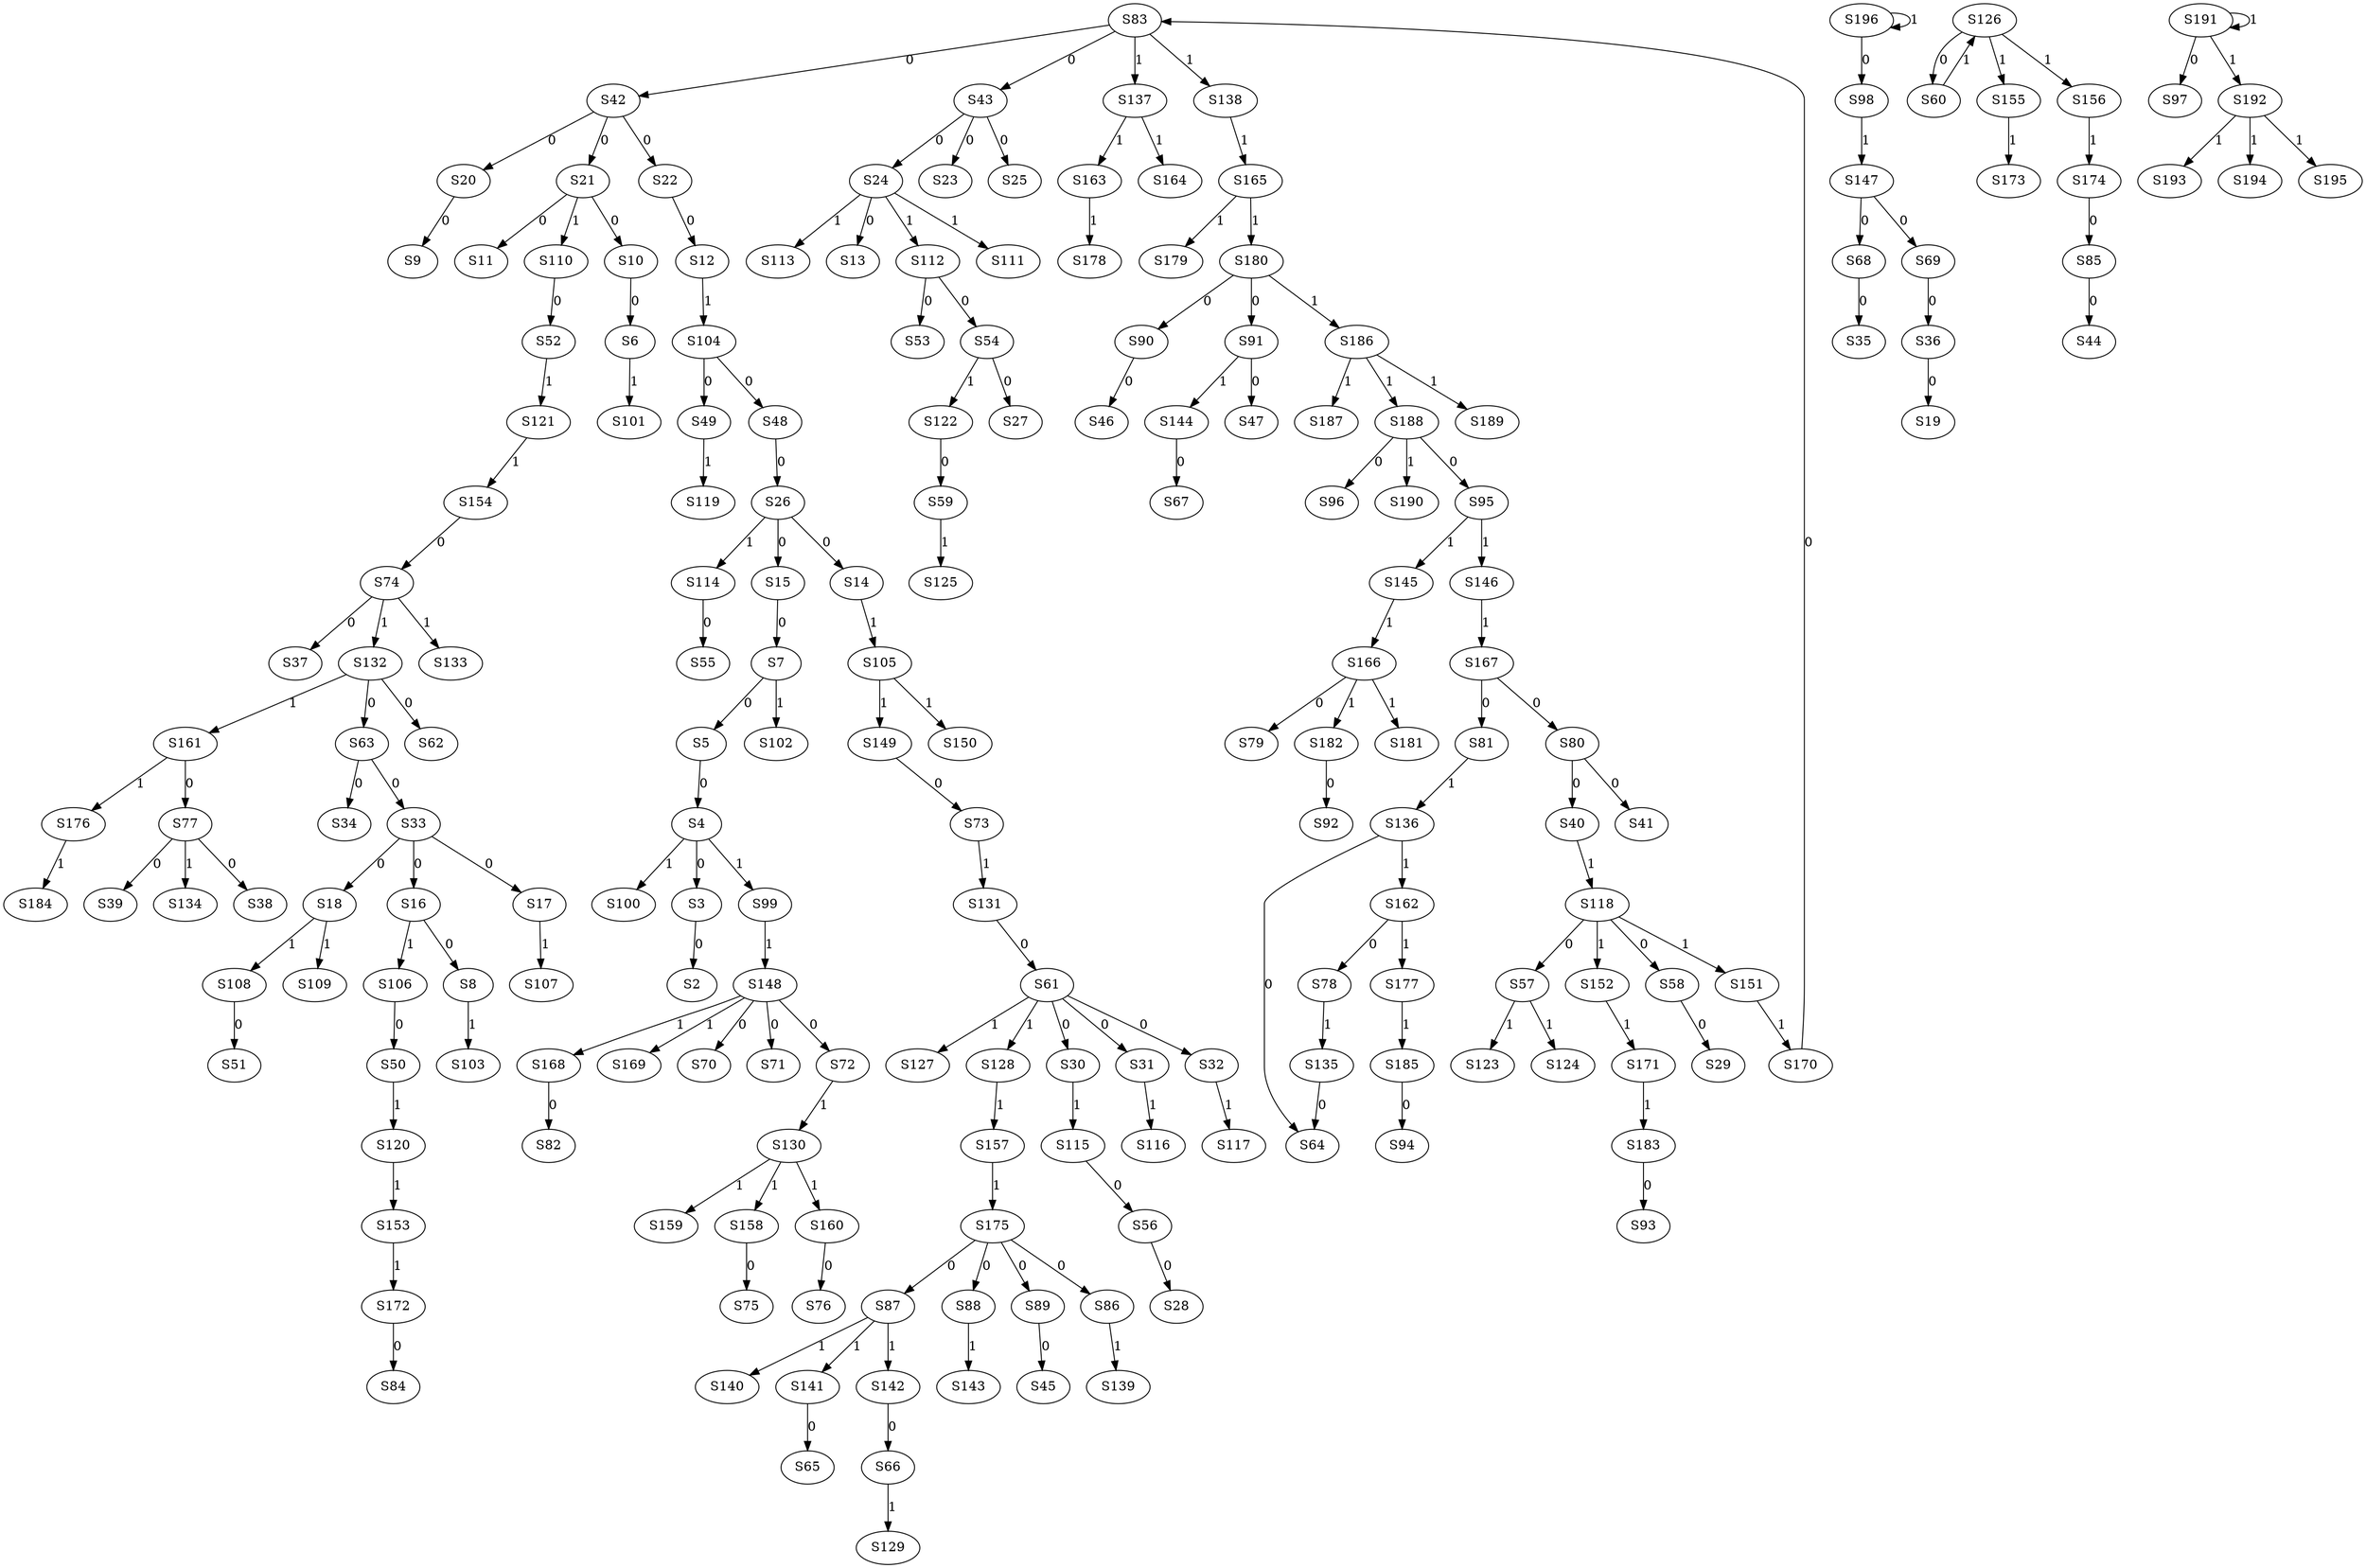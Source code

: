 strict digraph {
	S3 -> S2 [ label = 0 ];
	S4 -> S3 [ label = 0 ];
	S5 -> S4 [ label = 0 ];
	S7 -> S5 [ label = 0 ];
	S10 -> S6 [ label = 0 ];
	S15 -> S7 [ label = 0 ];
	S16 -> S8 [ label = 0 ];
	S20 -> S9 [ label = 0 ];
	S21 -> S10 [ label = 0 ];
	S21 -> S11 [ label = 0 ];
	S22 -> S12 [ label = 0 ];
	S24 -> S13 [ label = 0 ];
	S26 -> S14 [ label = 0 ];
	S26 -> S15 [ label = 0 ];
	S33 -> S16 [ label = 0 ];
	S33 -> S17 [ label = 0 ];
	S33 -> S18 [ label = 0 ];
	S36 -> S19 [ label = 0 ];
	S42 -> S20 [ label = 0 ];
	S42 -> S21 [ label = 0 ];
	S42 -> S22 [ label = 0 ];
	S43 -> S23 [ label = 0 ];
	S43 -> S24 [ label = 0 ];
	S43 -> S25 [ label = 0 ];
	S48 -> S26 [ label = 0 ];
	S54 -> S27 [ label = 0 ];
	S56 -> S28 [ label = 0 ];
	S58 -> S29 [ label = 0 ];
	S61 -> S30 [ label = 0 ];
	S61 -> S31 [ label = 0 ];
	S61 -> S32 [ label = 0 ];
	S63 -> S33 [ label = 0 ];
	S63 -> S34 [ label = 0 ];
	S68 -> S35 [ label = 0 ];
	S69 -> S36 [ label = 0 ];
	S74 -> S37 [ label = 0 ];
	S77 -> S38 [ label = 0 ];
	S77 -> S39 [ label = 0 ];
	S80 -> S40 [ label = 0 ];
	S80 -> S41 [ label = 0 ];
	S83 -> S42 [ label = 0 ];
	S83 -> S43 [ label = 0 ];
	S85 -> S44 [ label = 0 ];
	S89 -> S45 [ label = 0 ];
	S90 -> S46 [ label = 0 ];
	S91 -> S47 [ label = 0 ];
	S104 -> S48 [ label = 0 ];
	S104 -> S49 [ label = 0 ];
	S106 -> S50 [ label = 0 ];
	S108 -> S51 [ label = 0 ];
	S110 -> S52 [ label = 0 ];
	S112 -> S53 [ label = 0 ];
	S112 -> S54 [ label = 0 ];
	S114 -> S55 [ label = 0 ];
	S115 -> S56 [ label = 0 ];
	S118 -> S57 [ label = 0 ];
	S118 -> S58 [ label = 0 ];
	S122 -> S59 [ label = 0 ];
	S126 -> S60 [ label = 0 ];
	S131 -> S61 [ label = 0 ];
	S132 -> S62 [ label = 0 ];
	S132 -> S63 [ label = 0 ];
	S136 -> S64 [ label = 0 ];
	S141 -> S65 [ label = 0 ];
	S142 -> S66 [ label = 0 ];
	S144 -> S67 [ label = 0 ];
	S147 -> S68 [ label = 0 ];
	S147 -> S69 [ label = 0 ];
	S148 -> S70 [ label = 0 ];
	S148 -> S71 [ label = 0 ];
	S148 -> S72 [ label = 0 ];
	S149 -> S73 [ label = 0 ];
	S154 -> S74 [ label = 0 ];
	S158 -> S75 [ label = 0 ];
	S160 -> S76 [ label = 0 ];
	S161 -> S77 [ label = 0 ];
	S162 -> S78 [ label = 0 ];
	S166 -> S79 [ label = 0 ];
	S167 -> S80 [ label = 0 ];
	S167 -> S81 [ label = 0 ];
	S168 -> S82 [ label = 0 ];
	S170 -> S83 [ label = 0 ];
	S172 -> S84 [ label = 0 ];
	S174 -> S85 [ label = 0 ];
	S175 -> S86 [ label = 0 ];
	S175 -> S87 [ label = 0 ];
	S175 -> S88 [ label = 0 ];
	S175 -> S89 [ label = 0 ];
	S180 -> S90 [ label = 0 ];
	S180 -> S91 [ label = 0 ];
	S182 -> S92 [ label = 0 ];
	S183 -> S93 [ label = 0 ];
	S185 -> S94 [ label = 0 ];
	S188 -> S95 [ label = 0 ];
	S188 -> S96 [ label = 0 ];
	S191 -> S97 [ label = 0 ];
	S196 -> S98 [ label = 0 ];
	S4 -> S99 [ label = 1 ];
	S4 -> S100 [ label = 1 ];
	S6 -> S101 [ label = 1 ];
	S7 -> S102 [ label = 1 ];
	S8 -> S103 [ label = 1 ];
	S12 -> S104 [ label = 1 ];
	S14 -> S105 [ label = 1 ];
	S16 -> S106 [ label = 1 ];
	S17 -> S107 [ label = 1 ];
	S18 -> S108 [ label = 1 ];
	S18 -> S109 [ label = 1 ];
	S21 -> S110 [ label = 1 ];
	S24 -> S111 [ label = 1 ];
	S24 -> S112 [ label = 1 ];
	S24 -> S113 [ label = 1 ];
	S26 -> S114 [ label = 1 ];
	S30 -> S115 [ label = 1 ];
	S31 -> S116 [ label = 1 ];
	S32 -> S117 [ label = 1 ];
	S40 -> S118 [ label = 1 ];
	S49 -> S119 [ label = 1 ];
	S50 -> S120 [ label = 1 ];
	S52 -> S121 [ label = 1 ];
	S54 -> S122 [ label = 1 ];
	S57 -> S123 [ label = 1 ];
	S57 -> S124 [ label = 1 ];
	S59 -> S125 [ label = 1 ];
	S60 -> S126 [ label = 1 ];
	S61 -> S127 [ label = 1 ];
	S61 -> S128 [ label = 1 ];
	S66 -> S129 [ label = 1 ];
	S72 -> S130 [ label = 1 ];
	S73 -> S131 [ label = 1 ];
	S74 -> S132 [ label = 1 ];
	S74 -> S133 [ label = 1 ];
	S77 -> S134 [ label = 1 ];
	S78 -> S135 [ label = 1 ];
	S81 -> S136 [ label = 1 ];
	S83 -> S137 [ label = 1 ];
	S83 -> S138 [ label = 1 ];
	S86 -> S139 [ label = 1 ];
	S87 -> S140 [ label = 1 ];
	S87 -> S141 [ label = 1 ];
	S87 -> S142 [ label = 1 ];
	S88 -> S143 [ label = 1 ];
	S91 -> S144 [ label = 1 ];
	S95 -> S145 [ label = 1 ];
	S95 -> S146 [ label = 1 ];
	S98 -> S147 [ label = 1 ];
	S99 -> S148 [ label = 1 ];
	S105 -> S149 [ label = 1 ];
	S105 -> S150 [ label = 1 ];
	S118 -> S151 [ label = 1 ];
	S118 -> S152 [ label = 1 ];
	S120 -> S153 [ label = 1 ];
	S121 -> S154 [ label = 1 ];
	S126 -> S155 [ label = 1 ];
	S126 -> S156 [ label = 1 ];
	S128 -> S157 [ label = 1 ];
	S130 -> S158 [ label = 1 ];
	S130 -> S159 [ label = 1 ];
	S130 -> S160 [ label = 1 ];
	S132 -> S161 [ label = 1 ];
	S136 -> S162 [ label = 1 ];
	S137 -> S163 [ label = 1 ];
	S137 -> S164 [ label = 1 ];
	S138 -> S165 [ label = 1 ];
	S145 -> S166 [ label = 1 ];
	S146 -> S167 [ label = 1 ];
	S148 -> S168 [ label = 1 ];
	S148 -> S169 [ label = 1 ];
	S151 -> S170 [ label = 1 ];
	S152 -> S171 [ label = 1 ];
	S153 -> S172 [ label = 1 ];
	S155 -> S173 [ label = 1 ];
	S156 -> S174 [ label = 1 ];
	S157 -> S175 [ label = 1 ];
	S161 -> S176 [ label = 1 ];
	S162 -> S177 [ label = 1 ];
	S163 -> S178 [ label = 1 ];
	S165 -> S179 [ label = 1 ];
	S165 -> S180 [ label = 1 ];
	S166 -> S181 [ label = 1 ];
	S166 -> S182 [ label = 1 ];
	S171 -> S183 [ label = 1 ];
	S176 -> S184 [ label = 1 ];
	S177 -> S185 [ label = 1 ];
	S180 -> S186 [ label = 1 ];
	S186 -> S187 [ label = 1 ];
	S186 -> S188 [ label = 1 ];
	S186 -> S189 [ label = 1 ];
	S188 -> S190 [ label = 1 ];
	S191 -> S191 [ label = 1 ];
	S191 -> S192 [ label = 1 ];
	S192 -> S193 [ label = 1 ];
	S192 -> S194 [ label = 1 ];
	S192 -> S195 [ label = 1 ];
	S196 -> S196 [ label = 1 ];
	S135 -> S64 [ label = 0 ];
}
